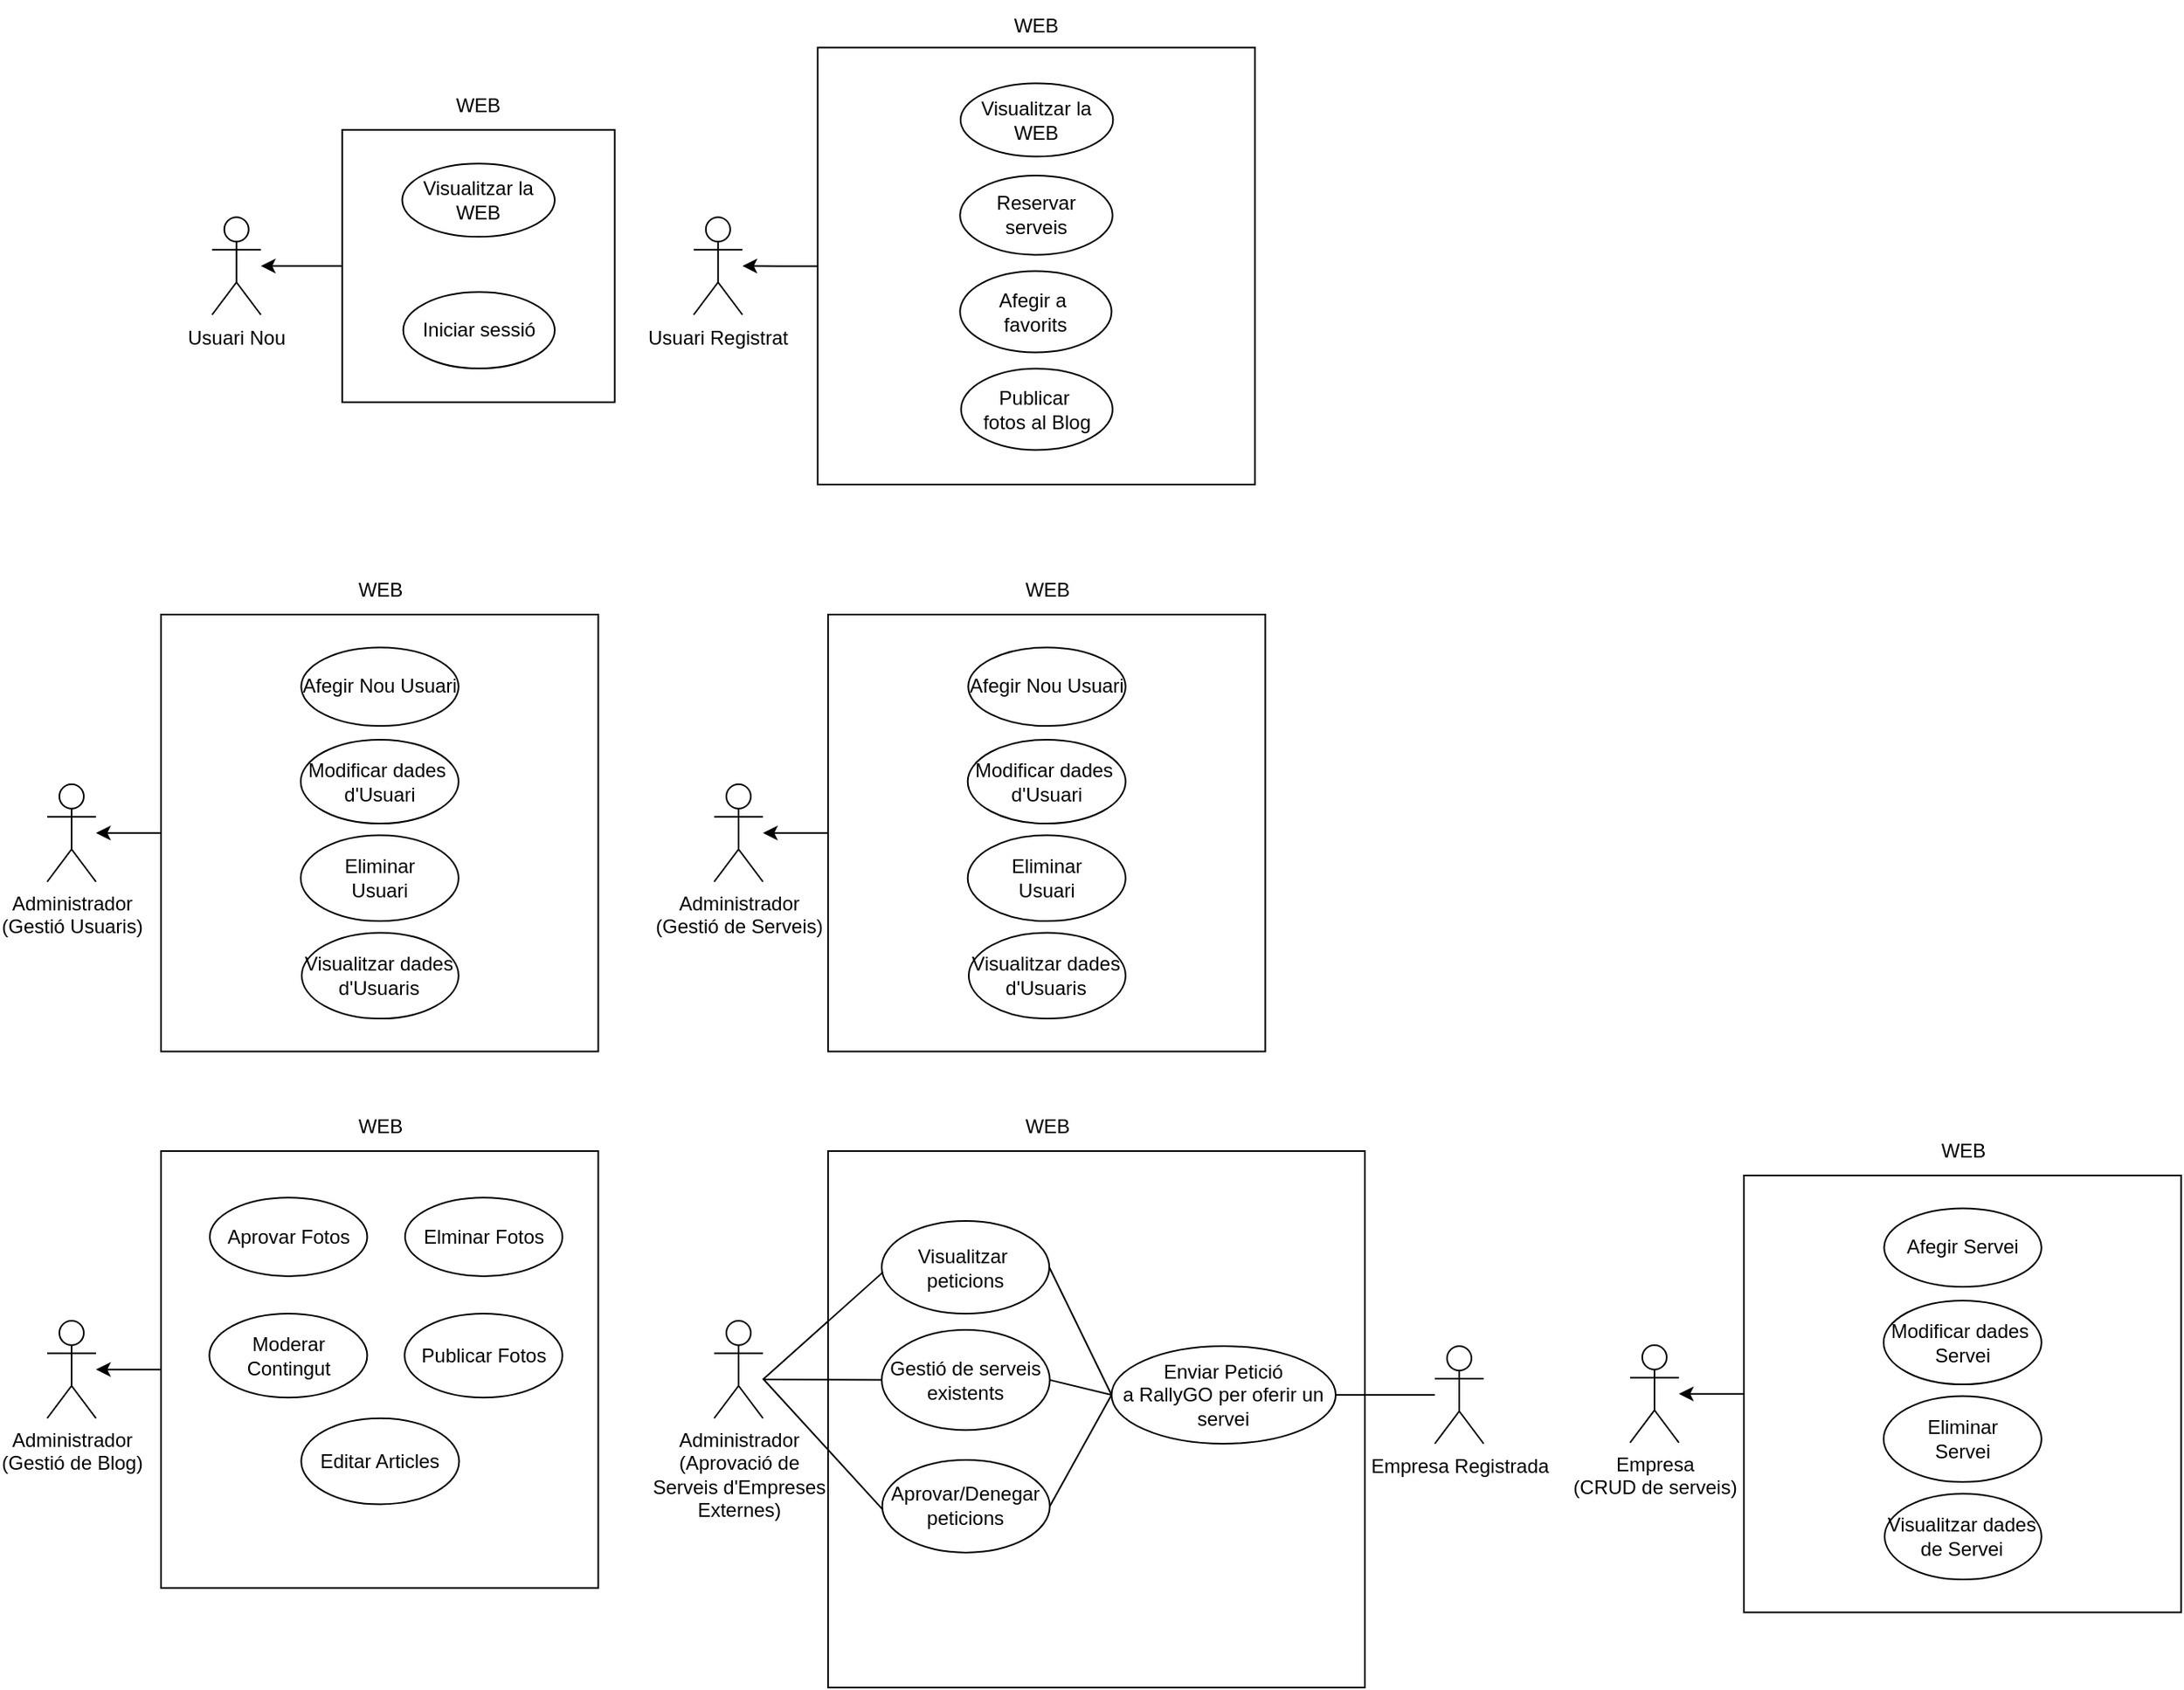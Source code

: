 <mxfile version="26.2.9">
  <diagram name="Página-1" id="L4rBFlL7tnJPlqW8Mj8x">
    <mxGraphModel dx="3208" dy="1110" grid="1" gridSize="10" guides="1" tooltips="1" connect="1" arrows="1" fold="1" page="1" pageScale="1" pageWidth="827" pageHeight="1169" math="0" shadow="0">
      <root>
        <mxCell id="0" />
        <mxCell id="1" parent="0" />
        <mxCell id="UPgqQ-oiw72uepaQwuXJ-32" style="edgeStyle=orthogonalEdgeStyle;rounded=0;orthogonalLoop=1;jettySize=auto;html=1;" edge="1" parent="1" source="UPgqQ-oiw72uepaQwuXJ-23" target="UPgqQ-oiw72uepaQwuXJ-22">
          <mxGeometry relative="1" as="geometry" />
        </mxCell>
        <mxCell id="UPgqQ-oiw72uepaQwuXJ-23" value="&lt;br&gt;&lt;div&gt;&lt;br&gt;&lt;/div&gt;" style="whiteSpace=wrap;html=1;aspect=fixed;" vertex="1" parent="1">
          <mxGeometry x="60.64" y="111.25" width="268.75" height="268.75" as="geometry" />
        </mxCell>
        <mxCell id="UPgqQ-oiw72uepaQwuXJ-1" value="Usuari Nou" style="shape=umlActor;verticalLabelPosition=bottom;verticalAlign=top;html=1;outlineConnect=0;" vertex="1" parent="1">
          <mxGeometry x="-311.64" y="215.63" width="30" height="60" as="geometry" />
        </mxCell>
        <mxCell id="UPgqQ-oiw72uepaQwuXJ-2" value="Administrador&lt;br&gt;(Gestió Usuaris)" style="shape=umlActor;verticalLabelPosition=bottom;verticalAlign=top;html=1;outlineConnect=0;" vertex="1" parent="1">
          <mxGeometry x="-413" y="564.38" width="30" height="60" as="geometry" />
        </mxCell>
        <mxCell id="UPgqQ-oiw72uepaQwuXJ-31" value="" style="edgeStyle=orthogonalEdgeStyle;rounded=0;orthogonalLoop=1;jettySize=auto;html=1;" edge="1" parent="1" source="UPgqQ-oiw72uepaQwuXJ-6" target="UPgqQ-oiw72uepaQwuXJ-1">
          <mxGeometry relative="1" as="geometry" />
        </mxCell>
        <mxCell id="UPgqQ-oiw72uepaQwuXJ-6" value="&lt;br&gt;&lt;div&gt;&lt;br&gt;&lt;/div&gt;" style="whiteSpace=wrap;html=1;aspect=fixed;" vertex="1" parent="1">
          <mxGeometry x="-231.64" y="161.88" width="167.5" height="167.5" as="geometry" />
        </mxCell>
        <mxCell id="UPgqQ-oiw72uepaQwuXJ-7" value="Visualitzar la WEB" style="ellipse;whiteSpace=wrap;html=1;" vertex="1" parent="1">
          <mxGeometry x="-194.76" y="182.63" width="93.75" height="45" as="geometry" />
        </mxCell>
        <mxCell id="UPgqQ-oiw72uepaQwuXJ-8" value="Iniciar sessió" style="ellipse;whiteSpace=wrap;html=1;" vertex="1" parent="1">
          <mxGeometry x="-194.13" y="261.63" width="93.12" height="47" as="geometry" />
        </mxCell>
        <mxCell id="UPgqQ-oiw72uepaQwuXJ-10" value="Reservar &lt;br&gt;serveis" style="ellipse;whiteSpace=wrap;html=1;" vertex="1" parent="1">
          <mxGeometry x="148.14" y="190" width="93.75" height="48.75" as="geometry" />
        </mxCell>
        <mxCell id="UPgqQ-oiw72uepaQwuXJ-13" value="WEB" style="text;html=1;align=center;verticalAlign=middle;whiteSpace=wrap;rounded=0;" vertex="1" parent="1">
          <mxGeometry x="-177.89" y="131.88" width="60" height="30" as="geometry" />
        </mxCell>
        <mxCell id="UPgqQ-oiw72uepaQwuXJ-14" value="Afegir a&amp;nbsp;&lt;br&gt;favorits" style="ellipse;whiteSpace=wrap;html=1;" vertex="1" parent="1">
          <mxGeometry x="148.14" y="248.75" width="93.12" height="50" as="geometry" />
        </mxCell>
        <mxCell id="UPgqQ-oiw72uepaQwuXJ-15" value="Publicar&amp;nbsp;&lt;div&gt;fotos al Blog&lt;/div&gt;" style="ellipse;whiteSpace=wrap;html=1;" vertex="1" parent="1">
          <mxGeometry x="148.77" y="308.75" width="93.12" height="50" as="geometry" />
        </mxCell>
        <mxCell id="UPgqQ-oiw72uepaQwuXJ-22" value="Usuari Registrat" style="shape=umlActor;verticalLabelPosition=bottom;verticalAlign=top;html=1;outlineConnect=0;" vertex="1" parent="1">
          <mxGeometry x="-15.61" y="215.63" width="30" height="60" as="geometry" />
        </mxCell>
        <mxCell id="UPgqQ-oiw72uepaQwuXJ-24" value="WEB" style="text;html=1;align=center;verticalAlign=middle;whiteSpace=wrap;rounded=0;" vertex="1" parent="1">
          <mxGeometry x="165.33" y="82.5" width="60" height="30" as="geometry" />
        </mxCell>
        <mxCell id="UPgqQ-oiw72uepaQwuXJ-25" value="Visualitzar la WEB" style="ellipse;whiteSpace=wrap;html=1;" vertex="1" parent="1">
          <mxGeometry x="148.45" y="133.25" width="93.75" height="45" as="geometry" />
        </mxCell>
        <mxCell id="UPgqQ-oiw72uepaQwuXJ-56" style="edgeStyle=orthogonalEdgeStyle;rounded=0;orthogonalLoop=1;jettySize=auto;html=1;" edge="1" parent="1" source="UPgqQ-oiw72uepaQwuXJ-33" target="UPgqQ-oiw72uepaQwuXJ-2">
          <mxGeometry relative="1" as="geometry" />
        </mxCell>
        <mxCell id="UPgqQ-oiw72uepaQwuXJ-33" value="&lt;br&gt;&lt;div&gt;&lt;br&gt;&lt;/div&gt;" style="whiteSpace=wrap;html=1;aspect=fixed;" vertex="1" parent="1">
          <mxGeometry x="-343" y="460" width="268.75" height="268.75" as="geometry" />
        </mxCell>
        <mxCell id="UPgqQ-oiw72uepaQwuXJ-35" value="WEB" style="text;html=1;align=center;verticalAlign=middle;whiteSpace=wrap;rounded=0;" vertex="1" parent="1">
          <mxGeometry x="-238.31" y="430" width="60" height="30" as="geometry" />
        </mxCell>
        <mxCell id="UPgqQ-oiw72uepaQwuXJ-38" value="Modificar dades&amp;nbsp;&lt;br&gt;d&#39;Usuari" style="ellipse;whiteSpace=wrap;html=1;" vertex="1" parent="1">
          <mxGeometry x="-257.14" y="536.94" width="97.03" height="51.62" as="geometry" />
        </mxCell>
        <mxCell id="UPgqQ-oiw72uepaQwuXJ-39" value="Eliminar &lt;br&gt;Usuari" style="ellipse;whiteSpace=wrap;html=1;" vertex="1" parent="1">
          <mxGeometry x="-257.14" y="595.69" width="97.03" height="52.87" as="geometry" />
        </mxCell>
        <mxCell id="UPgqQ-oiw72uepaQwuXJ-40" value="Visualitzar dades d&#39;Usuaris" style="ellipse;whiteSpace=wrap;html=1;" vertex="1" parent="1">
          <mxGeometry x="-256.51" y="655.69" width="96.4" height="52.87" as="geometry" />
        </mxCell>
        <mxCell id="UPgqQ-oiw72uepaQwuXJ-41" value="Afegir Nou Usuari" style="ellipse;whiteSpace=wrap;html=1;" vertex="1" parent="1">
          <mxGeometry x="-256.83" y="480.19" width="96.72" height="48.37" as="geometry" />
        </mxCell>
        <mxCell id="UPgqQ-oiw72uepaQwuXJ-42" value="Administrador&lt;br&gt;(Gestió de Serveis)" style="shape=umlActor;verticalLabelPosition=bottom;verticalAlign=top;html=1;outlineConnect=0;" vertex="1" parent="1">
          <mxGeometry x="-3" y="564.38" width="30" height="60" as="geometry" />
        </mxCell>
        <mxCell id="UPgqQ-oiw72uepaQwuXJ-55" style="edgeStyle=orthogonalEdgeStyle;rounded=0;orthogonalLoop=1;jettySize=auto;html=1;" edge="1" parent="1" source="UPgqQ-oiw72uepaQwuXJ-43" target="UPgqQ-oiw72uepaQwuXJ-42">
          <mxGeometry relative="1" as="geometry" />
        </mxCell>
        <mxCell id="UPgqQ-oiw72uepaQwuXJ-43" value="&lt;br&gt;&lt;div&gt;&lt;br&gt;&lt;/div&gt;" style="whiteSpace=wrap;html=1;aspect=fixed;" vertex="1" parent="1">
          <mxGeometry x="67" y="460" width="268.75" height="268.75" as="geometry" />
        </mxCell>
        <mxCell id="UPgqQ-oiw72uepaQwuXJ-44" value="WEB" style="text;html=1;align=center;verticalAlign=middle;whiteSpace=wrap;rounded=0;" vertex="1" parent="1">
          <mxGeometry x="171.69" y="430" width="60" height="30" as="geometry" />
        </mxCell>
        <mxCell id="UPgqQ-oiw72uepaQwuXJ-45" value="Modificar dades&amp;nbsp;&lt;br&gt;d&#39;Usuari" style="ellipse;whiteSpace=wrap;html=1;" vertex="1" parent="1">
          <mxGeometry x="152.86" y="536.94" width="97.03" height="51.62" as="geometry" />
        </mxCell>
        <mxCell id="UPgqQ-oiw72uepaQwuXJ-46" value="Eliminar &lt;br&gt;Usuari" style="ellipse;whiteSpace=wrap;html=1;" vertex="1" parent="1">
          <mxGeometry x="152.86" y="595.69" width="97.03" height="52.87" as="geometry" />
        </mxCell>
        <mxCell id="UPgqQ-oiw72uepaQwuXJ-47" value="Visualitzar dades d&#39;Usuaris" style="ellipse;whiteSpace=wrap;html=1;" vertex="1" parent="1">
          <mxGeometry x="153.49" y="655.69" width="96.4" height="52.87" as="geometry" />
        </mxCell>
        <mxCell id="UPgqQ-oiw72uepaQwuXJ-48" value="Afegir Nou Usuari" style="ellipse;whiteSpace=wrap;html=1;" vertex="1" parent="1">
          <mxGeometry x="153.17" y="480.19" width="96.72" height="48.37" as="geometry" />
        </mxCell>
        <mxCell id="UPgqQ-oiw72uepaQwuXJ-49" value="Administrador&lt;br&gt;(Gestió de Blog)" style="shape=umlActor;verticalLabelPosition=bottom;verticalAlign=top;html=1;outlineConnect=0;" vertex="1" parent="1">
          <mxGeometry x="-413" y="894.38" width="30" height="60" as="geometry" />
        </mxCell>
        <mxCell id="UPgqQ-oiw72uepaQwuXJ-57" style="edgeStyle=orthogonalEdgeStyle;rounded=0;orthogonalLoop=1;jettySize=auto;html=1;" edge="1" parent="1" source="UPgqQ-oiw72uepaQwuXJ-50" target="UPgqQ-oiw72uepaQwuXJ-49">
          <mxGeometry relative="1" as="geometry" />
        </mxCell>
        <mxCell id="UPgqQ-oiw72uepaQwuXJ-50" value="&lt;br&gt;&lt;div&gt;&lt;br&gt;&lt;/div&gt;" style="whiteSpace=wrap;html=1;aspect=fixed;" vertex="1" parent="1">
          <mxGeometry x="-343" y="790" width="268.75" height="268.75" as="geometry" />
        </mxCell>
        <mxCell id="UPgqQ-oiw72uepaQwuXJ-51" value="Publicar Fotos" style="ellipse;whiteSpace=wrap;html=1;" vertex="1" parent="1">
          <mxGeometry x="-193.31" y="890.0" width="97.03" height="51.62" as="geometry" />
        </mxCell>
        <mxCell id="UPgqQ-oiw72uepaQwuXJ-54" value="Aprovar Fotos" style="ellipse;whiteSpace=wrap;html=1;" vertex="1" parent="1">
          <mxGeometry x="-313.0" y="818.57" width="96.72" height="48.37" as="geometry" />
        </mxCell>
        <mxCell id="UPgqQ-oiw72uepaQwuXJ-58" value="WEB" style="text;html=1;align=center;verticalAlign=middle;whiteSpace=wrap;rounded=0;" vertex="1" parent="1">
          <mxGeometry x="-238.31" y="760" width="60" height="30" as="geometry" />
        </mxCell>
        <mxCell id="UPgqQ-oiw72uepaQwuXJ-59" value="Moderar Contingut" style="ellipse;whiteSpace=wrap;html=1;" vertex="1" parent="1">
          <mxGeometry x="-313.31" y="890.0" width="97.03" height="51.62" as="geometry" />
        </mxCell>
        <mxCell id="UPgqQ-oiw72uepaQwuXJ-60" value="Editar Articles" style="ellipse;whiteSpace=wrap;html=1;" vertex="1" parent="1">
          <mxGeometry x="-256.82" y="954.38" width="97.03" height="52.87" as="geometry" />
        </mxCell>
        <mxCell id="UPgqQ-oiw72uepaQwuXJ-61" value="Elminar Fotos" style="ellipse;whiteSpace=wrap;html=1;" vertex="1" parent="1">
          <mxGeometry x="-193.0" y="818.57" width="96.72" height="48.37" as="geometry" />
        </mxCell>
        <mxCell id="UPgqQ-oiw72uepaQwuXJ-62" value="Administrador&lt;br&gt;(Aprovació de&lt;br&gt;Serveis d&#39;Empreses&lt;br&gt;Externes)" style="shape=umlActor;verticalLabelPosition=bottom;verticalAlign=top;html=1;outlineConnect=0;" vertex="1" parent="1">
          <mxGeometry x="-3" y="894.38" width="30" height="60" as="geometry" />
        </mxCell>
        <mxCell id="UPgqQ-oiw72uepaQwuXJ-64" value="&lt;br&gt;&lt;div&gt;&lt;br&gt;&lt;/div&gt;" style="whiteSpace=wrap;html=1;aspect=fixed;" vertex="1" parent="1">
          <mxGeometry x="67" y="790" width="330" height="330" as="geometry" />
        </mxCell>
        <mxCell id="UPgqQ-oiw72uepaQwuXJ-66" value="Visualitzar&amp;nbsp;&lt;br&gt;peticions" style="ellipse;whiteSpace=wrap;html=1;" vertex="1" parent="1">
          <mxGeometry x="100" y="833.06" width="103" height="56.94" as="geometry" />
        </mxCell>
        <mxCell id="UPgqQ-oiw72uepaQwuXJ-67" value="WEB" style="text;html=1;align=center;verticalAlign=middle;whiteSpace=wrap;rounded=0;" vertex="1" parent="1">
          <mxGeometry x="171.69" y="760" width="60" height="30" as="geometry" />
        </mxCell>
        <mxCell id="UPgqQ-oiw72uepaQwuXJ-68" value="Gestió de serveis&lt;br&gt;existents" style="ellipse;whiteSpace=wrap;html=1;" vertex="1" parent="1">
          <mxGeometry x="100" y="900" width="103.31" height="61.62" as="geometry" />
        </mxCell>
        <mxCell id="UPgqQ-oiw72uepaQwuXJ-70" value="Aprovar/Denegar&lt;br&gt;peticions" style="ellipse;whiteSpace=wrap;html=1;" vertex="1" parent="1">
          <mxGeometry x="100.31" y="980" width="103" height="56.94" as="geometry" />
        </mxCell>
        <mxCell id="UPgqQ-oiw72uepaQwuXJ-72" value="Empresa Registrada" style="shape=umlActor;verticalLabelPosition=bottom;verticalAlign=top;html=1;outlineConnect=0;" vertex="1" parent="1">
          <mxGeometry x="440" y="910" width="30" height="60" as="geometry" />
        </mxCell>
        <mxCell id="UPgqQ-oiw72uepaQwuXJ-74" value="Enviar Petició&lt;br&gt;a RallyGO per oferir un servei" style="ellipse;whiteSpace=wrap;html=1;" vertex="1" parent="1">
          <mxGeometry x="241.26" y="910" width="137.8" height="60" as="geometry" />
        </mxCell>
        <mxCell id="UPgqQ-oiw72uepaQwuXJ-76" value="" style="endArrow=none;html=1;rounded=0;exitX=1;exitY=0.5;exitDx=0;exitDy=0;" edge="1" parent="1" source="UPgqQ-oiw72uepaQwuXJ-74" target="UPgqQ-oiw72uepaQwuXJ-72">
          <mxGeometry width="50" height="50" relative="1" as="geometry">
            <mxPoint x="380" y="960" as="sourcePoint" />
            <mxPoint x="430" y="910" as="targetPoint" />
          </mxGeometry>
        </mxCell>
        <mxCell id="UPgqQ-oiw72uepaQwuXJ-77" value="" style="endArrow=none;html=1;rounded=0;exitX=1;exitY=0.5;exitDx=0;exitDy=0;entryX=0;entryY=0.5;entryDx=0;entryDy=0;" edge="1" parent="1" target="UPgqQ-oiw72uepaQwuXJ-68">
          <mxGeometry width="50" height="50" relative="1" as="geometry">
            <mxPoint x="27" y="930.47" as="sourcePoint" />
            <mxPoint x="88" y="930.47" as="targetPoint" />
            <Array as="points" />
          </mxGeometry>
        </mxCell>
        <mxCell id="UPgqQ-oiw72uepaQwuXJ-79" value="" style="endArrow=none;html=1;rounded=0;exitX=1;exitY=0.5;exitDx=0;exitDy=0;entryX=0.008;entryY=0.551;entryDx=0;entryDy=0;entryPerimeter=0;" edge="1" parent="1" target="UPgqQ-oiw72uepaQwuXJ-66">
          <mxGeometry width="50" height="50" relative="1" as="geometry">
            <mxPoint x="27" y="930.54" as="sourcePoint" />
            <mxPoint x="100" y="931.07" as="targetPoint" />
            <Array as="points" />
          </mxGeometry>
        </mxCell>
        <mxCell id="UPgqQ-oiw72uepaQwuXJ-80" value="" style="endArrow=none;html=1;rounded=0;entryX=0.001;entryY=0.532;entryDx=0;entryDy=0;entryPerimeter=0;" edge="1" parent="1" target="UPgqQ-oiw72uepaQwuXJ-70">
          <mxGeometry width="50" height="50" relative="1" as="geometry">
            <mxPoint x="27" y="930" as="sourcePoint" />
            <mxPoint x="97.31" y="1008.47" as="targetPoint" />
            <Array as="points" />
          </mxGeometry>
        </mxCell>
        <mxCell id="UPgqQ-oiw72uepaQwuXJ-82" value="" style="endArrow=none;html=1;rounded=0;exitX=1;exitY=0.5;exitDx=0;exitDy=0;entryX=0;entryY=0.5;entryDx=0;entryDy=0;" edge="1" parent="1" source="UPgqQ-oiw72uepaQwuXJ-66" target="UPgqQ-oiw72uepaQwuXJ-74">
          <mxGeometry width="50" height="50" relative="1" as="geometry">
            <mxPoint x="210" y="870" as="sourcePoint" />
            <mxPoint x="260" y="820" as="targetPoint" />
          </mxGeometry>
        </mxCell>
        <mxCell id="UPgqQ-oiw72uepaQwuXJ-83" value="" style="endArrow=none;html=1;rounded=0;exitX=1;exitY=0.5;exitDx=0;exitDy=0;entryX=0;entryY=0.5;entryDx=0;entryDy=0;" edge="1" parent="1" source="UPgqQ-oiw72uepaQwuXJ-68" target="UPgqQ-oiw72uepaQwuXJ-74">
          <mxGeometry width="50" height="50" relative="1" as="geometry">
            <mxPoint x="213" y="872" as="sourcePoint" />
            <mxPoint x="240" y="940" as="targetPoint" />
          </mxGeometry>
        </mxCell>
        <mxCell id="UPgqQ-oiw72uepaQwuXJ-84" value="" style="endArrow=none;html=1;rounded=0;exitX=1;exitY=0.5;exitDx=0;exitDy=0;entryX=0;entryY=0.5;entryDx=0;entryDy=0;" edge="1" parent="1" source="UPgqQ-oiw72uepaQwuXJ-70" target="UPgqQ-oiw72uepaQwuXJ-74">
          <mxGeometry width="50" height="50" relative="1" as="geometry">
            <mxPoint x="213" y="941" as="sourcePoint" />
            <mxPoint x="251" y="950" as="targetPoint" />
          </mxGeometry>
        </mxCell>
        <mxCell id="UPgqQ-oiw72uepaQwuXJ-85" value="Empresa&lt;br&gt;(CRUD de serveis)&lt;div&gt;&lt;br/&gt;&lt;/div&gt;" style="shape=umlActor;verticalLabelPosition=bottom;verticalAlign=top;html=1;outlineConnect=0;" vertex="1" parent="1">
          <mxGeometry x="560" y="909.38" width="30" height="60" as="geometry" />
        </mxCell>
        <mxCell id="UPgqQ-oiw72uepaQwuXJ-86" style="edgeStyle=orthogonalEdgeStyle;rounded=0;orthogonalLoop=1;jettySize=auto;html=1;" edge="1" parent="1" source="UPgqQ-oiw72uepaQwuXJ-87" target="UPgqQ-oiw72uepaQwuXJ-85">
          <mxGeometry relative="1" as="geometry" />
        </mxCell>
        <mxCell id="UPgqQ-oiw72uepaQwuXJ-87" value="&lt;br&gt;&lt;div&gt;&lt;br&gt;&lt;/div&gt;" style="whiteSpace=wrap;html=1;aspect=fixed;" vertex="1" parent="1">
          <mxGeometry x="630" y="805" width="268.75" height="268.75" as="geometry" />
        </mxCell>
        <mxCell id="UPgqQ-oiw72uepaQwuXJ-88" value="WEB" style="text;html=1;align=center;verticalAlign=middle;whiteSpace=wrap;rounded=0;" vertex="1" parent="1">
          <mxGeometry x="734.69" y="775" width="60" height="30" as="geometry" />
        </mxCell>
        <mxCell id="UPgqQ-oiw72uepaQwuXJ-89" value="Modificar dades&amp;nbsp;&lt;br&gt;Servei" style="ellipse;whiteSpace=wrap;html=1;" vertex="1" parent="1">
          <mxGeometry x="715.86" y="881.94" width="97.03" height="51.62" as="geometry" />
        </mxCell>
        <mxCell id="UPgqQ-oiw72uepaQwuXJ-90" value="Eliminar &lt;br&gt;Servei" style="ellipse;whiteSpace=wrap;html=1;" vertex="1" parent="1">
          <mxGeometry x="715.86" y="940.69" width="97.03" height="52.87" as="geometry" />
        </mxCell>
        <mxCell id="UPgqQ-oiw72uepaQwuXJ-91" value="Visualitzar dades de Servei" style="ellipse;whiteSpace=wrap;html=1;" vertex="1" parent="1">
          <mxGeometry x="716.49" y="1000.69" width="96.4" height="52.87" as="geometry" />
        </mxCell>
        <mxCell id="UPgqQ-oiw72uepaQwuXJ-92" value="Afegir Servei" style="ellipse;whiteSpace=wrap;html=1;" vertex="1" parent="1">
          <mxGeometry x="716.17" y="825.19" width="96.72" height="48.37" as="geometry" />
        </mxCell>
      </root>
    </mxGraphModel>
  </diagram>
</mxfile>
